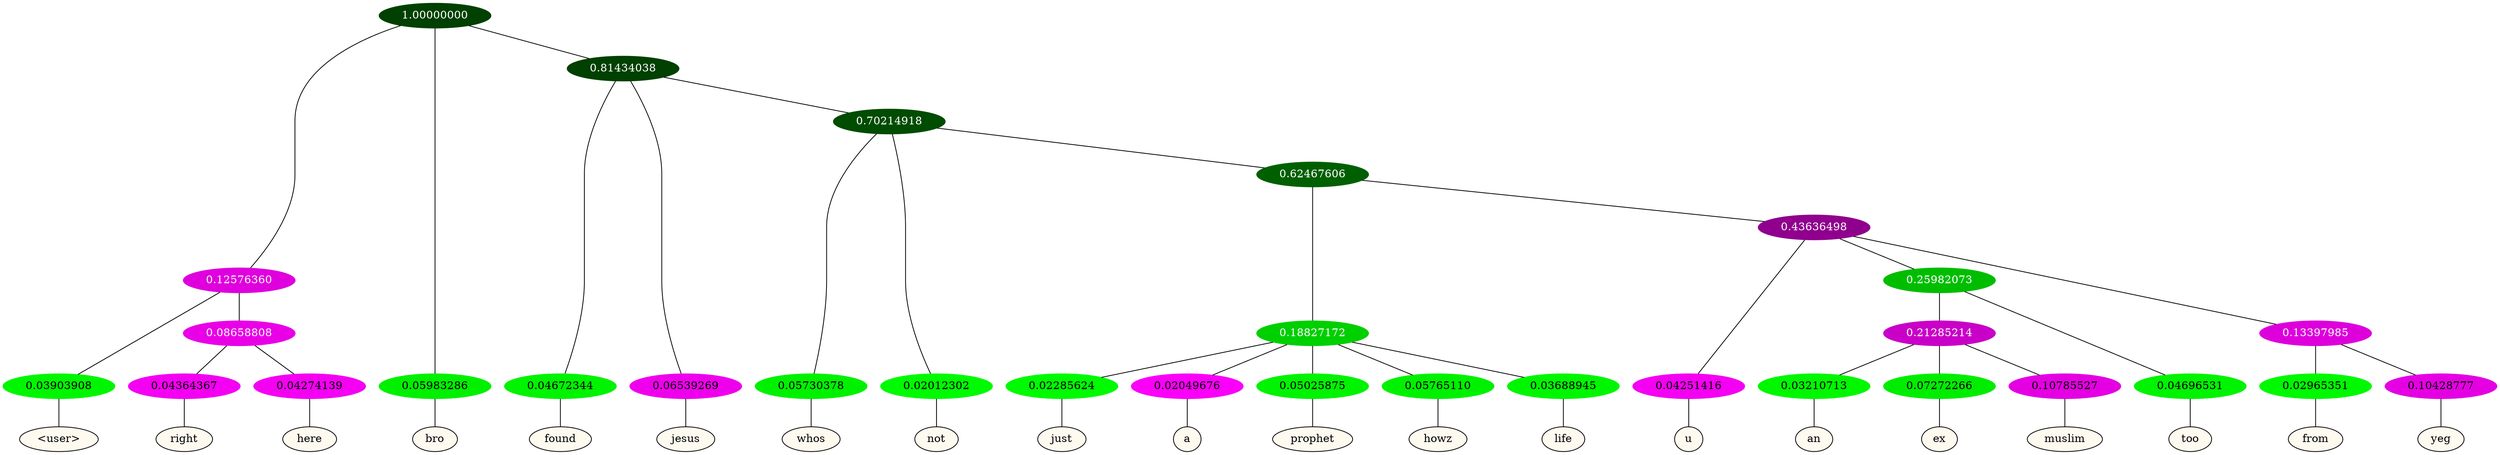 graph {
	node [format=png height=0.15 nodesep=0.001 ordering=out overlap=prism overlap_scaling=0.01 ranksep=0.001 ratio=0.2 style=filled width=0.15]
	{
		rank=same
		a_w_4 [label="\<user\>" color=black fillcolor=floralwhite style="filled,solid"]
		a_w_9 [label=right color=black fillcolor=floralwhite style="filled,solid"]
		a_w_10 [label=here color=black fillcolor=floralwhite style="filled,solid"]
		a_w_2 [label=bro color=black fillcolor=floralwhite style="filled,solid"]
		a_w_6 [label=found color=black fillcolor=floralwhite style="filled,solid"]
		a_w_7 [label=jesus color=black fillcolor=floralwhite style="filled,solid"]
		a_w_11 [label=whos color=black fillcolor=floralwhite style="filled,solid"]
		a_w_12 [label=not color=black fillcolor=floralwhite style="filled,solid"]
		a_w_16 [label=just color=black fillcolor=floralwhite style="filled,solid"]
		a_w_17 [label=a color=black fillcolor=floralwhite style="filled,solid"]
		a_w_18 [label=prophet color=black fillcolor=floralwhite style="filled,solid"]
		a_w_19 [label=howz color=black fillcolor=floralwhite style="filled,solid"]
		a_w_20 [label=life color=black fillcolor=floralwhite style="filled,solid"]
		a_w_21 [label=u color=black fillcolor=floralwhite style="filled,solid"]
		a_w_28 [label=an color=black fillcolor=floralwhite style="filled,solid"]
		a_w_29 [label=ex color=black fillcolor=floralwhite style="filled,solid"]
		a_w_30 [label=muslim color=black fillcolor=floralwhite style="filled,solid"]
		a_w_25 [label=too color=black fillcolor=floralwhite style="filled,solid"]
		a_w_26 [label=from color=black fillcolor=floralwhite style="filled,solid"]
		a_w_27 [label=yeg color=black fillcolor=floralwhite style="filled,solid"]
	}
	a_n_4 -- a_w_4
	a_n_9 -- a_w_9
	a_n_10 -- a_w_10
	a_n_2 -- a_w_2
	a_n_6 -- a_w_6
	a_n_7 -- a_w_7
	a_n_11 -- a_w_11
	a_n_12 -- a_w_12
	a_n_16 -- a_w_16
	a_n_17 -- a_w_17
	a_n_18 -- a_w_18
	a_n_19 -- a_w_19
	a_n_20 -- a_w_20
	a_n_21 -- a_w_21
	a_n_28 -- a_w_28
	a_n_29 -- a_w_29
	a_n_30 -- a_w_30
	a_n_25 -- a_w_25
	a_n_26 -- a_w_26
	a_n_27 -- a_w_27
	{
		rank=same
		a_n_4 [label=0.03903908 color="0.334 1.000 0.961" fontcolor=black]
		a_n_9 [label=0.04364367 color="0.835 1.000 0.956" fontcolor=black]
		a_n_10 [label=0.04274139 color="0.835 1.000 0.957" fontcolor=black]
		a_n_2 [label=0.05983286 color="0.334 1.000 0.940" fontcolor=black]
		a_n_6 [label=0.04672344 color="0.334 1.000 0.953" fontcolor=black]
		a_n_7 [label=0.06539269 color="0.835 1.000 0.935" fontcolor=black]
		a_n_11 [label=0.05730378 color="0.334 1.000 0.943" fontcolor=black]
		a_n_12 [label=0.02012302 color="0.334 1.000 0.980" fontcolor=black]
		a_n_16 [label=0.02285624 color="0.334 1.000 0.977" fontcolor=black]
		a_n_17 [label=0.02049676 color="0.835 1.000 0.980" fontcolor=black]
		a_n_18 [label=0.05025875 color="0.334 1.000 0.950" fontcolor=black]
		a_n_19 [label=0.05765110 color="0.334 1.000 0.942" fontcolor=black]
		a_n_20 [label=0.03688945 color="0.334 1.000 0.963" fontcolor=black]
		a_n_21 [label=0.04251416 color="0.835 1.000 0.957" fontcolor=black]
		a_n_28 [label=0.03210713 color="0.334 1.000 0.968" fontcolor=black]
		a_n_29 [label=0.07272266 color="0.334 1.000 0.927" fontcolor=black]
		a_n_30 [label=0.10785527 color="0.835 1.000 0.892" fontcolor=black]
		a_n_25 [label=0.04696531 color="0.334 1.000 0.953" fontcolor=black]
		a_n_26 [label=0.02965351 color="0.334 1.000 0.970" fontcolor=black]
		a_n_27 [label=0.10428777 color="0.835 1.000 0.896" fontcolor=black]
	}
	a_n_0 [label=1.00000000 color="0.334 1.000 0.250" fontcolor=grey99]
	a_n_1 [label=0.12576360 color="0.835 1.000 0.874" fontcolor=grey99]
	a_n_0 -- a_n_1
	a_n_0 -- a_n_2
	a_n_3 [label=0.81434038 color="0.334 1.000 0.250" fontcolor=grey99]
	a_n_0 -- a_n_3
	a_n_1 -- a_n_4
	a_n_5 [label=0.08658808 color="0.835 1.000 0.913" fontcolor=grey99]
	a_n_1 -- a_n_5
	a_n_3 -- a_n_6
	a_n_3 -- a_n_7
	a_n_8 [label=0.70214918 color="0.334 1.000 0.298" fontcolor=grey99]
	a_n_3 -- a_n_8
	a_n_5 -- a_n_9
	a_n_5 -- a_n_10
	a_n_8 -- a_n_11
	a_n_8 -- a_n_12
	a_n_13 [label=0.62467606 color="0.334 1.000 0.375" fontcolor=grey99]
	a_n_8 -- a_n_13
	a_n_14 [label=0.18827172 color="0.334 1.000 0.812" fontcolor=grey99]
	a_n_13 -- a_n_14
	a_n_15 [label=0.43636498 color="0.835 1.000 0.564" fontcolor=grey99]
	a_n_13 -- a_n_15
	a_n_14 -- a_n_16
	a_n_14 -- a_n_17
	a_n_14 -- a_n_18
	a_n_14 -- a_n_19
	a_n_14 -- a_n_20
	a_n_15 -- a_n_21
	a_n_22 [label=0.25982073 color="0.334 1.000 0.740" fontcolor=grey99]
	a_n_15 -- a_n_22
	a_n_23 [label=0.13397985 color="0.835 1.000 0.866" fontcolor=grey99]
	a_n_15 -- a_n_23
	a_n_24 [label=0.21285214 color="0.835 1.000 0.787" fontcolor=grey99]
	a_n_22 -- a_n_24
	a_n_22 -- a_n_25
	a_n_23 -- a_n_26
	a_n_23 -- a_n_27
	a_n_24 -- a_n_28
	a_n_24 -- a_n_29
	a_n_24 -- a_n_30
}
